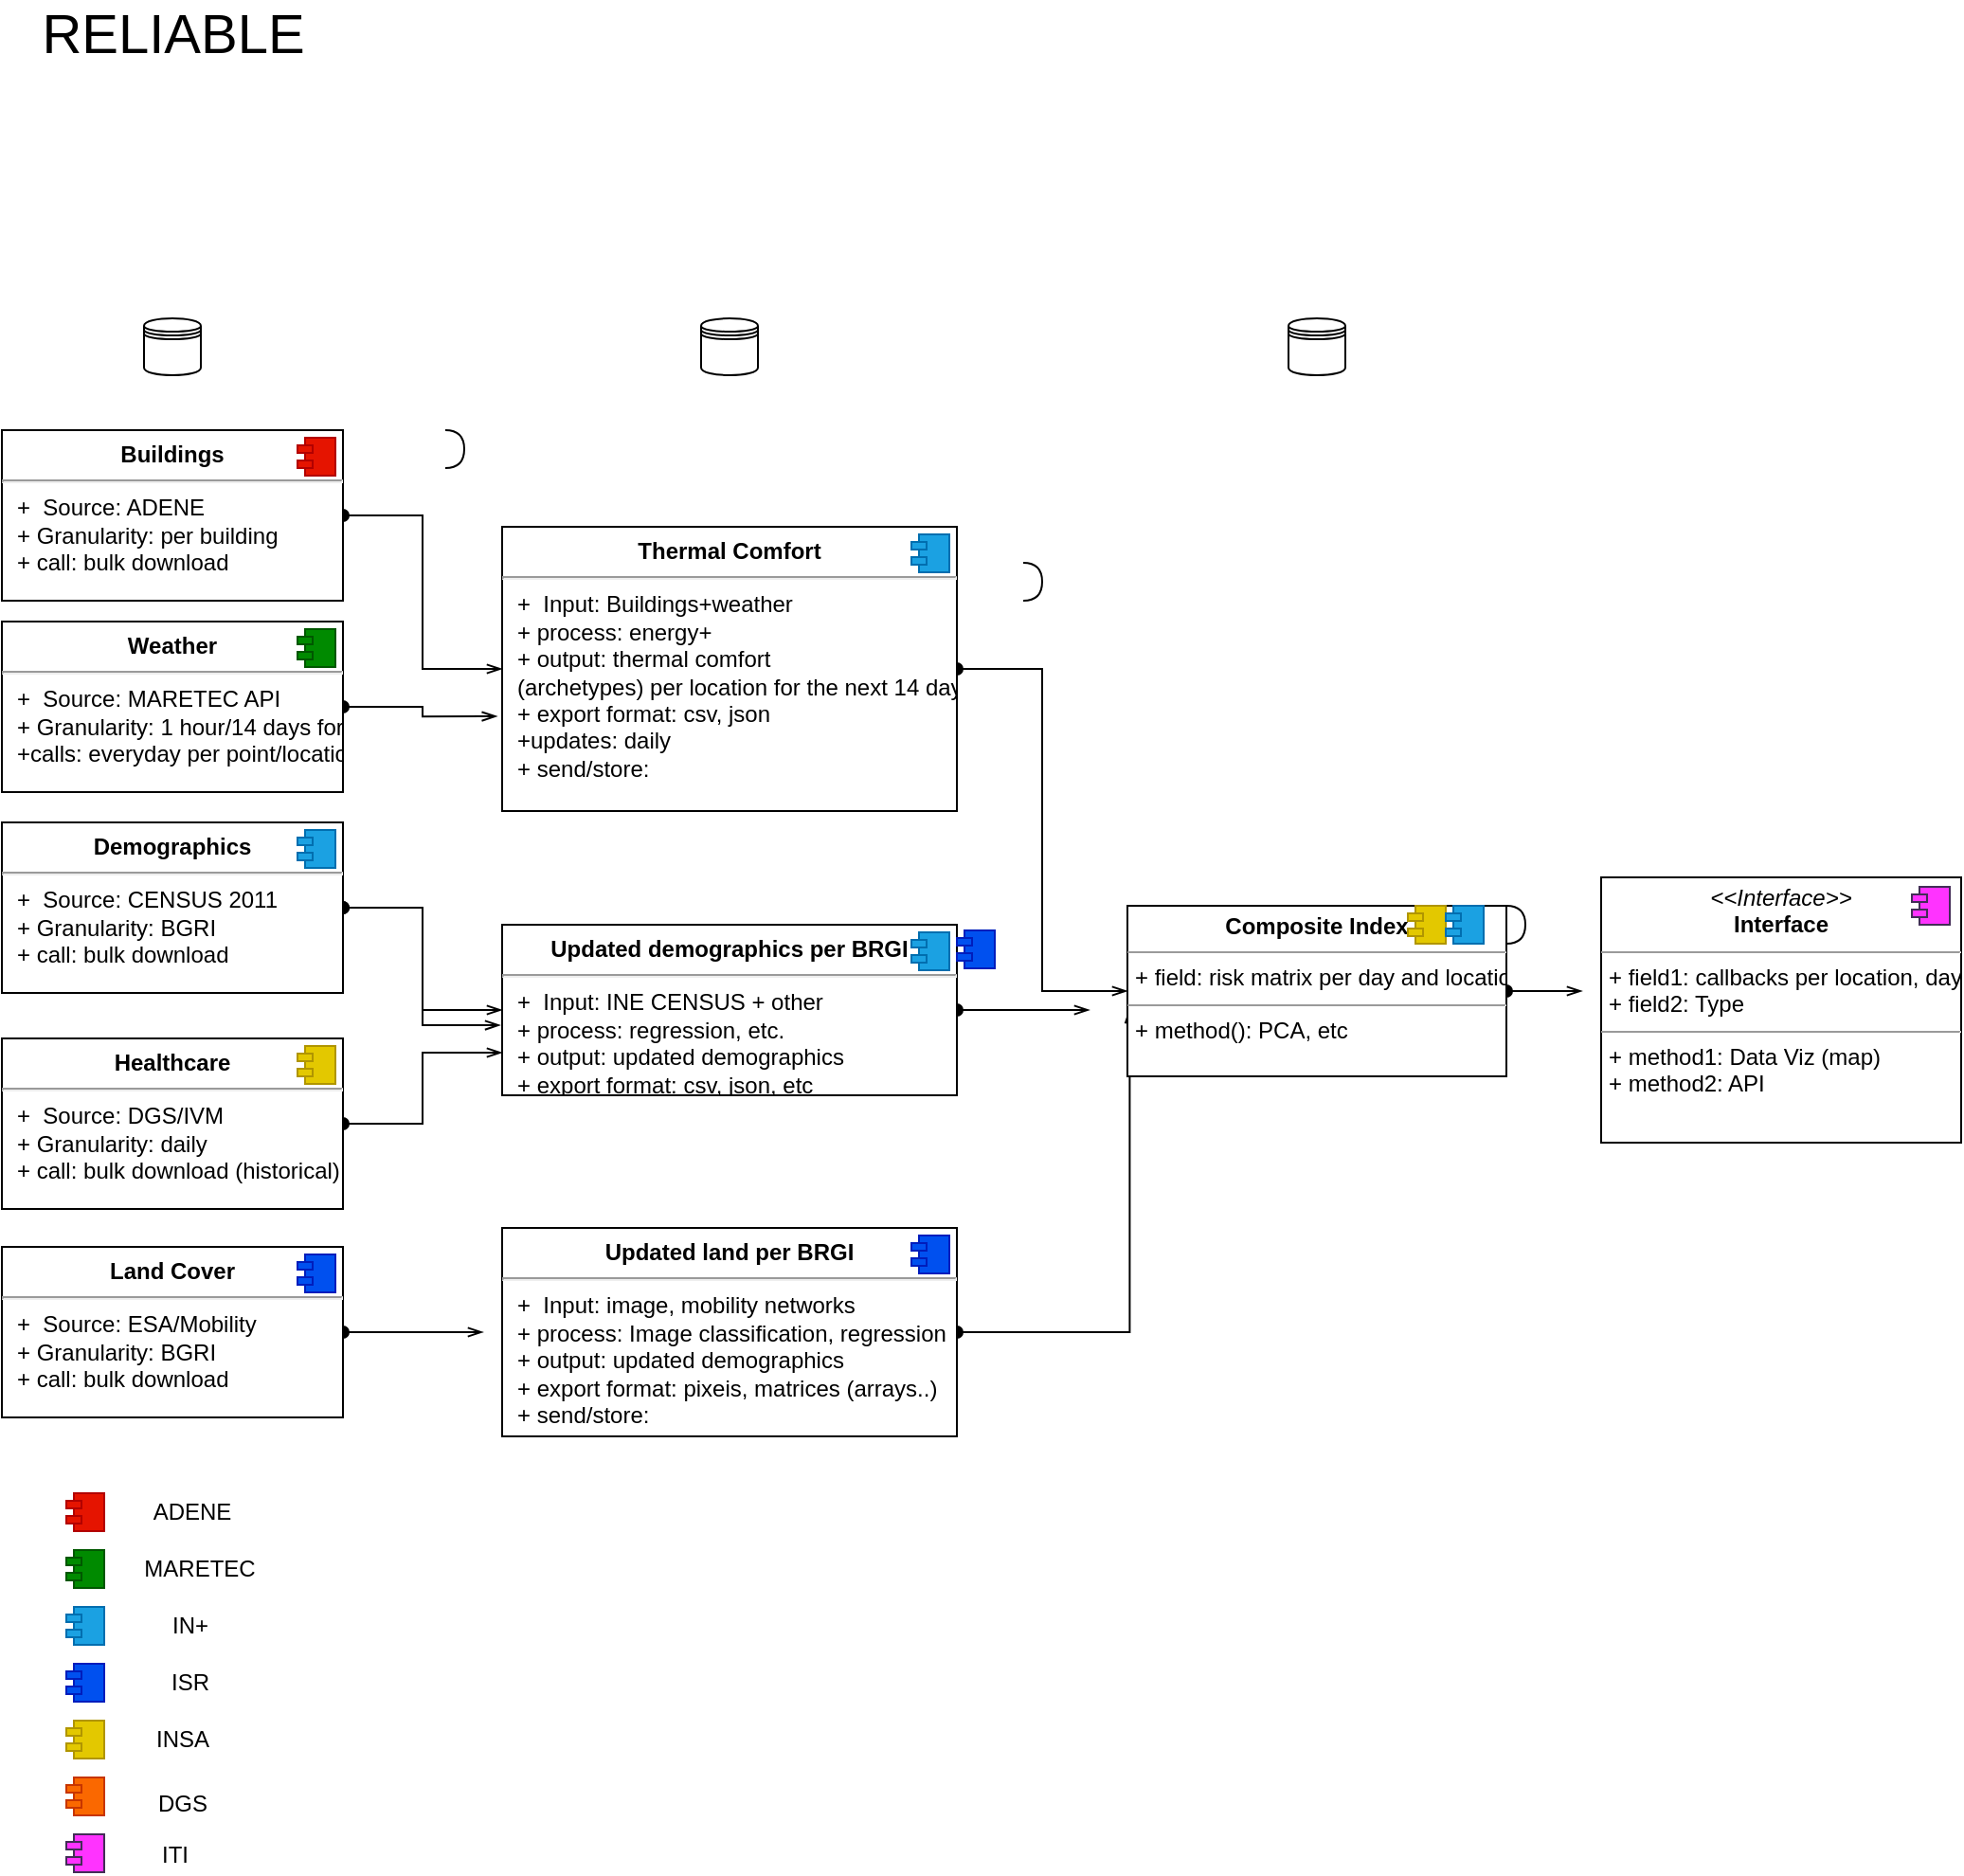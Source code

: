 <mxfile version="14.3.1" type="github" pages="2">
  <diagram name="Page-1" id="9f46799a-70d6-7492-0946-bef42562c5a5">
    <mxGraphModel dx="881" dy="1507" grid="1" gridSize="10" guides="1" tooltips="1" connect="1" arrows="1" fold="1" page="1" pageScale="1" pageWidth="1100" pageHeight="850" background="#ffffff" math="0" shadow="0">
      <root>
        <mxCell id="0" />
        <mxCell id="1" parent="0" />
        <mxCell id="d0X5vv4FZnqWqpfljy17-48" style="edgeStyle=orthogonalEdgeStyle;rounded=0;orthogonalLoop=1;jettySize=auto;html=1;startArrow=oval;startFill=1;endArrow=openThin;endFill=0;" edge="1" parent="1">
          <mxGeometry relative="1" as="geometry">
            <mxPoint x="440" y="170" as="targetPoint" />
            <mxPoint x="390" y="120" as="sourcePoint" />
          </mxGeometry>
        </mxCell>
        <mxCell id="d0X5vv4FZnqWqpfljy17-43" value="" style="shape=requiredInterface;html=1;verticalLabelPosition=bottom;" vertex="1" parent="1">
          <mxGeometry x="240" y="39" width="10" height="20" as="geometry" />
        </mxCell>
        <mxCell id="d0X5vv4FZnqWqpfljy17-45" value="" style="shape=requiredInterface;html=1;verticalLabelPosition=bottom;" vertex="1" parent="1">
          <mxGeometry x="176" y="109" width="10" height="20" as="geometry" />
        </mxCell>
        <mxCell id="d0X5vv4FZnqWqpfljy17-46" value="" style="shape=datastore;whiteSpace=wrap;html=1;" vertex="1" parent="1">
          <mxGeometry x="81" y="-20" width="30" height="30" as="geometry" />
        </mxCell>
        <mxCell id="d0X5vv4FZnqWqpfljy17-69" style="edgeStyle=orthogonalEdgeStyle;rounded=0;orthogonalLoop=1;jettySize=auto;html=1;entryX=0;entryY=0.5;entryDx=0;entryDy=0;startArrow=oval;startFill=1;endArrow=openThin;endFill=0;" edge="1" parent="1" source="d0X5vv4FZnqWqpfljy17-52" target="d0X5vv4FZnqWqpfljy17-67">
          <mxGeometry relative="1" as="geometry" />
        </mxCell>
        <object label="&lt;p style=&quot;margin: 0px ; margin-top: 6px ; text-align: center&quot;&gt;&lt;b&gt;Buildings&lt;/b&gt;&lt;/p&gt;&lt;hr&gt;&lt;p style=&quot;margin: 0px ; margin-left: 8px&quot;&gt;+&amp;nbsp; Source: ADENE&lt;br&gt;+ Granularity: per building&lt;/p&gt;&lt;p style=&quot;margin: 0px ; margin-left: 8px&quot;&gt;+ call: bulk download&lt;/p&gt;" xpto="aaa&#xa;sssss" placeholders="1" ssss="" id="d0X5vv4FZnqWqpfljy17-52">
          <mxCell style="align=left;overflow=fill;html=1;dropTarget=0;" vertex="1" parent="1">
            <mxGeometry x="6" y="39" width="180" height="90" as="geometry" />
          </mxCell>
        </object>
        <mxCell id="d0X5vv4FZnqWqpfljy17-53" value="" style="shape=component;jettyWidth=8;jettyHeight=4;fillColor=#e51400;strokeColor=#B20000;fontColor=#ffffff;" vertex="1" parent="d0X5vv4FZnqWqpfljy17-52">
          <mxGeometry x="1" width="20" height="20" relative="1" as="geometry">
            <mxPoint x="-24" y="4" as="offset" />
          </mxGeometry>
        </mxCell>
        <mxCell id="d0X5vv4FZnqWqpfljy17-70" style="edgeStyle=orthogonalEdgeStyle;rounded=0;orthogonalLoop=1;jettySize=auto;html=1;startArrow=oval;startFill=1;endArrow=openThin;endFill=0;entryX=-0.011;entryY=0.667;entryDx=0;entryDy=0;entryPerimeter=0;" edge="1" parent="1" source="d0X5vv4FZnqWqpfljy17-58" target="d0X5vv4FZnqWqpfljy17-67">
          <mxGeometry relative="1" as="geometry">
            <mxPoint x="260" y="150" as="targetPoint" />
            <Array as="points">
              <mxPoint x="228" y="185" />
              <mxPoint x="228" y="190" />
            </Array>
          </mxGeometry>
        </mxCell>
        <object label="&lt;p style=&quot;margin: 0px ; margin-top: 6px ; text-align: center&quot;&gt;&lt;b&gt;Weather&lt;/b&gt;&lt;/p&gt;&lt;hr&gt;&lt;p style=&quot;margin: 0px ; margin-left: 8px&quot;&gt;+&amp;nbsp; Source: MARETEC API&lt;br&gt;+ Granularity: 1 hour/14 days forecast&lt;/p&gt;&lt;p style=&quot;margin: 0px ; margin-left: 8px&quot;&gt;+calls: everyday per point/location&lt;/p&gt;" xpto="aaa&#xa;sssss" placeholders="1" ssss="" id="d0X5vv4FZnqWqpfljy17-58">
          <mxCell style="align=left;overflow=fill;html=1;dropTarget=0;" vertex="1" parent="1">
            <mxGeometry x="6" y="140" width="180" height="90" as="geometry" />
          </mxCell>
        </object>
        <mxCell id="d0X5vv4FZnqWqpfljy17-59" value="" style="shape=component;jettyWidth=8;jettyHeight=4;fillColor=#008a00;strokeColor=#005700;fontColor=#ffffff;" vertex="1" parent="d0X5vv4FZnqWqpfljy17-58">
          <mxGeometry x="1" width="20" height="20" relative="1" as="geometry">
            <mxPoint x="-24" y="4" as="offset" />
          </mxGeometry>
        </mxCell>
        <mxCell id="d0X5vv4FZnqWqpfljy17-78" style="edgeStyle=orthogonalEdgeStyle;rounded=0;orthogonalLoop=1;jettySize=auto;html=1;entryX=-0.004;entryY=0.589;entryDx=0;entryDy=0;entryPerimeter=0;startArrow=oval;startFill=1;endArrow=openThin;endFill=0;" edge="1" parent="1" source="d0X5vv4FZnqWqpfljy17-60" target="d0X5vv4FZnqWqpfljy17-71">
          <mxGeometry relative="1" as="geometry" />
        </mxCell>
        <mxCell id="d0X5vv4FZnqWqpfljy17-120" value="" style="edgeStyle=orthogonalEdgeStyle;rounded=0;orthogonalLoop=1;jettySize=auto;html=1;startArrow=oval;startFill=1;endArrow=openThin;endFill=0;" edge="1" parent="1" source="d0X5vv4FZnqWqpfljy17-60" target="d0X5vv4FZnqWqpfljy17-71">
          <mxGeometry relative="1" as="geometry" />
        </mxCell>
        <object label="&lt;p style=&quot;margin: 0px ; margin-top: 6px ; text-align: center&quot;&gt;&lt;b&gt;Demographics&lt;/b&gt;&lt;/p&gt;&lt;hr&gt;&lt;p style=&quot;margin: 0px ; margin-left: 8px&quot;&gt;+&amp;nbsp; Source: CENSUS 2011&lt;br&gt;+ Granularity: BGRI&lt;/p&gt;&lt;p style=&quot;margin: 0px ; margin-left: 8px&quot;&gt;+ call: bulk download&lt;/p&gt;" xpto="aaa&#xa;sssss" placeholders="1" ssss="" id="d0X5vv4FZnqWqpfljy17-60">
          <mxCell style="align=left;overflow=fill;html=1;dropTarget=0;" vertex="1" parent="1">
            <mxGeometry x="6" y="246" width="180" height="90" as="geometry" />
          </mxCell>
        </object>
        <mxCell id="d0X5vv4FZnqWqpfljy17-61" value="" style="shape=component;jettyWidth=8;jettyHeight=4;fillColor=#1ba1e2;strokeColor=#006EAF;fontColor=#ffffff;" vertex="1" parent="d0X5vv4FZnqWqpfljy17-60">
          <mxGeometry x="1" width="20" height="20" relative="1" as="geometry">
            <mxPoint x="-24" y="4" as="offset" />
          </mxGeometry>
        </mxCell>
        <mxCell id="d0X5vv4FZnqWqpfljy17-80" style="edgeStyle=orthogonalEdgeStyle;rounded=0;orthogonalLoop=1;jettySize=auto;html=1;startArrow=oval;startFill=1;endArrow=openThin;endFill=0;" edge="1" parent="1" source="d0X5vv4FZnqWqpfljy17-62">
          <mxGeometry relative="1" as="geometry">
            <mxPoint x="260" y="515" as="targetPoint" />
          </mxGeometry>
        </mxCell>
        <object label="&lt;p style=&quot;margin: 0px ; margin-top: 6px ; text-align: center&quot;&gt;&lt;b&gt;Land Cover&lt;/b&gt;&lt;/p&gt;&lt;hr&gt;&lt;p style=&quot;margin: 0px ; margin-left: 8px&quot;&gt;+&amp;nbsp; Source: ESA/Mobility&lt;br&gt;+ Granularity: BGRI&lt;/p&gt;&lt;p style=&quot;margin: 0px ; margin-left: 8px&quot;&gt;+ call: bulk download&lt;/p&gt;" xpto="aaa&#xa;sssss" placeholders="1" ssss="" id="d0X5vv4FZnqWqpfljy17-62">
          <mxCell style="align=left;overflow=fill;html=1;dropTarget=0;" vertex="1" parent="1">
            <mxGeometry x="6" y="470" width="180" height="90" as="geometry" />
          </mxCell>
        </object>
        <mxCell id="d0X5vv4FZnqWqpfljy17-63" value="" style="shape=component;jettyWidth=8;jettyHeight=4;fillColor=#0050ef;strokeColor=#001DBC;fontColor=#ffffff;" vertex="1" parent="d0X5vv4FZnqWqpfljy17-62">
          <mxGeometry x="1" width="20" height="20" relative="1" as="geometry">
            <mxPoint x="-24" y="4" as="offset" />
          </mxGeometry>
        </mxCell>
        <mxCell id="d0X5vv4FZnqWqpfljy17-79" style="edgeStyle=orthogonalEdgeStyle;rounded=0;orthogonalLoop=1;jettySize=auto;html=1;startArrow=oval;startFill=1;endArrow=openThin;endFill=0;entryX=0;entryY=0.75;entryDx=0;entryDy=0;" edge="1" parent="1" source="d0X5vv4FZnqWqpfljy17-64" target="d0X5vv4FZnqWqpfljy17-71">
          <mxGeometry relative="1" as="geometry">
            <mxPoint x="260" y="370" as="targetPoint" />
          </mxGeometry>
        </mxCell>
        <object label="&lt;p style=&quot;margin: 0px ; margin-top: 6px ; text-align: center&quot;&gt;&lt;b&gt;Healthcare&lt;/b&gt;&lt;/p&gt;&lt;hr&gt;&lt;p style=&quot;margin: 0px ; margin-left: 8px&quot;&gt;+&amp;nbsp; Source: DGS/IVM&lt;br&gt;+ Granularity: daily&lt;/p&gt;&lt;p style=&quot;margin: 0px ; margin-left: 8px&quot;&gt;+ call: bulk download (historical)&lt;/p&gt;" xpto="aaa&#xa;sssss" placeholders="1" ssss="" id="d0X5vv4FZnqWqpfljy17-64">
          <mxCell style="align=left;overflow=fill;html=1;dropTarget=0;" vertex="1" parent="1">
            <mxGeometry x="6" y="360" width="180" height="90" as="geometry" />
          </mxCell>
        </object>
        <mxCell id="d0X5vv4FZnqWqpfljy17-65" value="" style="shape=component;jettyWidth=8;jettyHeight=4;fillColor=#e3c800;strokeColor=#B09500;fontColor=#ffffff;" vertex="1" parent="d0X5vv4FZnqWqpfljy17-64">
          <mxGeometry x="1" width="20" height="20" relative="1" as="geometry">
            <mxPoint x="-24" y="4" as="offset" />
          </mxGeometry>
        </mxCell>
        <mxCell id="d0X5vv4FZnqWqpfljy17-83" style="edgeStyle=orthogonalEdgeStyle;rounded=0;orthogonalLoop=1;jettySize=auto;html=1;entryX=0;entryY=0.5;entryDx=0;entryDy=0;startArrow=oval;startFill=1;endArrow=openThin;endFill=0;" edge="1" parent="1" source="d0X5vv4FZnqWqpfljy17-67" target="d0X5vv4FZnqWqpfljy17-82">
          <mxGeometry relative="1" as="geometry" />
        </mxCell>
        <object label="&lt;p style=&quot;margin: 0px ; margin-top: 6px ; text-align: center&quot;&gt;&lt;b&gt;Thermal Comfort&lt;/b&gt;&lt;/p&gt;&lt;hr&gt;&lt;p style=&quot;margin: 0px ; margin-left: 8px&quot;&gt;+&amp;nbsp; Input: Buildings+weather&lt;/p&gt;&lt;p style=&quot;margin: 0px ; margin-left: 8px&quot;&gt;+ process: energy+&lt;br&gt;+ output: thermal comfort&amp;nbsp;&amp;nbsp;&lt;/p&gt;&lt;p style=&quot;margin: 0px ; margin-left: 8px&quot;&gt;(archetypes) per location for the next 14 days&lt;/p&gt;&lt;p style=&quot;margin: 0px ; margin-left: 8px&quot;&gt;+ export format: csv, json&lt;/p&gt;&lt;p style=&quot;margin: 0px ; margin-left: 8px&quot;&gt;+updates: daily&amp;nbsp;&lt;/p&gt;&lt;p style=&quot;margin: 0px ; margin-left: 8px&quot;&gt;+ send/store:&amp;nbsp;&lt;/p&gt;" xpto="aaa&#xa;sssss" placeholders="1" ssss="" id="d0X5vv4FZnqWqpfljy17-67">
          <mxCell style="align=left;overflow=fill;html=1;dropTarget=0;" vertex="1" parent="1">
            <mxGeometry x="270" y="90" width="240" height="150" as="geometry" />
          </mxCell>
        </object>
        <mxCell id="d0X5vv4FZnqWqpfljy17-68" value="" style="shape=component;jettyWidth=8;jettyHeight=4;fillColor=#1ba1e2;strokeColor=#006EAF;fontColor=#ffffff;" vertex="1" parent="d0X5vv4FZnqWqpfljy17-67">
          <mxGeometry x="1" width="20" height="20" relative="1" as="geometry">
            <mxPoint x="-24" y="4" as="offset" />
          </mxGeometry>
        </mxCell>
        <mxCell id="d0X5vv4FZnqWqpfljy17-84" style="edgeStyle=orthogonalEdgeStyle;rounded=0;orthogonalLoop=1;jettySize=auto;html=1;startArrow=oval;startFill=1;endArrow=openThin;endFill=0;" edge="1" parent="1" source="d0X5vv4FZnqWqpfljy17-71">
          <mxGeometry relative="1" as="geometry">
            <mxPoint x="580" y="345" as="targetPoint" />
          </mxGeometry>
        </mxCell>
        <object label="&lt;p style=&quot;margin: 0px ; margin-top: 6px ; text-align: center&quot;&gt;&lt;b&gt;Updated demographics per BRGI&lt;/b&gt;&lt;/p&gt;&lt;hr&gt;&lt;p style=&quot;margin: 0px ; margin-left: 8px&quot;&gt;+&amp;nbsp; Input: INE CENSUS + other&lt;/p&gt;&lt;p style=&quot;margin: 0px ; margin-left: 8px&quot;&gt;+&amp;nbsp;process: regression, etc.&lt;br&gt;+ output: updated demographics&amp;nbsp;&lt;/p&gt;&lt;p style=&quot;margin: 0px ; margin-left: 8px&quot;&gt;&lt;span&gt;+ export format: csv, json, etc&lt;/span&gt;&lt;br&gt;&lt;/p&gt;&lt;p style=&quot;margin: 0px ; margin-left: 8px&quot;&gt;+ send/store:&amp;nbsp;&lt;/p&gt;" xpto="aaa&#xa;sssss" placeholders="1" ssss="" id="d0X5vv4FZnqWqpfljy17-71">
          <mxCell style="align=left;overflow=fill;html=1;dropTarget=0;" vertex="1" parent="1">
            <mxGeometry x="270" y="300" width="240" height="90" as="geometry" />
          </mxCell>
        </object>
        <mxCell id="d0X5vv4FZnqWqpfljy17-72" value="" style="shape=component;jettyWidth=8;jettyHeight=4;fillColor=#1ba1e2;strokeColor=#006EAF;fontColor=#ffffff;" vertex="1" parent="d0X5vv4FZnqWqpfljy17-71">
          <mxGeometry x="1" width="20" height="20" relative="1" as="geometry">
            <mxPoint x="-24" y="4" as="offset" />
          </mxGeometry>
        </mxCell>
        <mxCell id="d0X5vv4FZnqWqpfljy17-85" style="edgeStyle=orthogonalEdgeStyle;rounded=0;orthogonalLoop=1;jettySize=auto;html=1;entryX=0.006;entryY=0.6;entryDx=0;entryDy=0;entryPerimeter=0;startArrow=oval;startFill=1;endArrow=openThin;endFill=0;" edge="1" parent="1" source="d0X5vv4FZnqWqpfljy17-76" target="d0X5vv4FZnqWqpfljy17-82">
          <mxGeometry relative="1" as="geometry" />
        </mxCell>
        <object label="&lt;p style=&quot;margin: 0px ; margin-top: 6px ; text-align: center&quot;&gt;&lt;b&gt;Updated land per BRGI&lt;/b&gt;&lt;/p&gt;&lt;hr&gt;&lt;p style=&quot;margin: 0px ; margin-left: 8px&quot;&gt;+&amp;nbsp; Input: image, mobility networks&lt;/p&gt;&lt;p style=&quot;margin: 0px ; margin-left: 8px&quot;&gt;+&amp;nbsp;process: Image classification, regression&lt;br&gt;+ output: updated demographics&amp;nbsp;&lt;/p&gt;&lt;p style=&quot;margin: 0px ; margin-left: 8px&quot;&gt;&lt;span&gt;+ export format: pixeis, matrices (arrays..)&lt;/span&gt;&lt;br&gt;&lt;/p&gt;&lt;p style=&quot;margin: 0px ; margin-left: 8px&quot;&gt;+ send/store:&amp;nbsp;&lt;/p&gt;" xpto="aaa&#xa;sssss" placeholders="1" ssss="" id="d0X5vv4FZnqWqpfljy17-76">
          <mxCell style="align=left;overflow=fill;html=1;dropTarget=0;" vertex="1" parent="1">
            <mxGeometry x="270" y="460" width="240" height="110" as="geometry" />
          </mxCell>
        </object>
        <mxCell id="d0X5vv4FZnqWqpfljy17-77" value="" style="shape=component;jettyWidth=8;jettyHeight=4;fillColor=#0050ef;strokeColor=#001DBC;fontColor=#ffffff;" vertex="1" parent="d0X5vv4FZnqWqpfljy17-76">
          <mxGeometry x="1" width="20" height="20" relative="1" as="geometry">
            <mxPoint x="-24" y="4" as="offset" />
          </mxGeometry>
        </mxCell>
        <mxCell id="d0X5vv4FZnqWqpfljy17-94" style="edgeStyle=orthogonalEdgeStyle;rounded=0;orthogonalLoop=1;jettySize=auto;html=1;startArrow=oval;startFill=1;endArrow=openThin;endFill=0;" edge="1" parent="1" source="d0X5vv4FZnqWqpfljy17-82">
          <mxGeometry relative="1" as="geometry">
            <mxPoint x="840" y="335" as="targetPoint" />
          </mxGeometry>
        </mxCell>
        <mxCell id="d0X5vv4FZnqWqpfljy17-82" value="&lt;p style=&quot;margin: 0px ; margin-top: 4px ; text-align: center&quot;&gt;&lt;b&gt;Composite Index&lt;/b&gt;&lt;/p&gt;&lt;hr size=&quot;1&quot;&gt;&lt;p style=&quot;margin: 0px ; margin-left: 4px&quot;&gt;+ field: risk matrix per day and location&lt;/p&gt;&lt;hr size=&quot;1&quot;&gt;&lt;p style=&quot;margin: 0px ; margin-left: 4px&quot;&gt;+ method(): PCA, etc&lt;/p&gt;" style="verticalAlign=top;align=left;overflow=fill;fontSize=12;fontFamily=Helvetica;html=1;rounded=0;shadow=0;labelBackgroundColor=none;sketch=0;" vertex="1" parent="1">
          <mxGeometry x="600" y="290" width="200" height="90" as="geometry" />
        </mxCell>
        <mxCell id="d0X5vv4FZnqWqpfljy17-93" value="&lt;p style=&quot;margin: 0px ; margin-top: 4px ; text-align: center&quot;&gt;&lt;i&gt;&amp;lt;&amp;lt;Interface&amp;gt;&amp;gt;&lt;/i&gt;&lt;br&gt;&lt;b&gt;Interface&lt;/b&gt;&lt;/p&gt;&lt;hr size=&quot;1&quot;&gt;&lt;p style=&quot;margin: 0px ; margin-left: 4px&quot;&gt;+ field1: callbacks per location, day&lt;br&gt;+ field2: Type&lt;/p&gt;&lt;hr size=&quot;1&quot;&gt;&lt;p style=&quot;margin: 0px ; margin-left: 4px&quot;&gt;+ method1: Data Viz (map)&lt;br&gt;+ method2: API&lt;/p&gt;&lt;p style=&quot;margin: 0px ; margin-left: 4px&quot;&gt;&lt;br&gt;&lt;/p&gt;" style="verticalAlign=top;align=left;overflow=fill;fontSize=12;fontFamily=Helvetica;html=1;rounded=0;shadow=0;labelBackgroundColor=none;sketch=0;" vertex="1" parent="1">
          <mxGeometry x="850" y="275" width="190" height="140" as="geometry" />
        </mxCell>
        <mxCell id="d0X5vv4FZnqWqpfljy17-95" value="" style="shape=requiredInterface;html=1;verticalLabelPosition=bottom;" vertex="1" parent="1">
          <mxGeometry x="545" y="109" width="10" height="20" as="geometry" />
        </mxCell>
        <mxCell id="d0X5vv4FZnqWqpfljy17-96" value="" style="shape=requiredInterface;html=1;verticalLabelPosition=bottom;" vertex="1" parent="1">
          <mxGeometry x="800" y="290" width="10" height="20" as="geometry" />
        </mxCell>
        <mxCell id="d0X5vv4FZnqWqpfljy17-103" value="&lt;font style=&quot;font-size: 29px&quot;&gt;RELIABLE&lt;/font&gt;" style="text;html=1;resizable=0;autosize=1;align=center;verticalAlign=middle;points=[];fillColor=none;strokeColor=none;rounded=0;shadow=0;labelBackgroundColor=none;sketch=0;" vertex="1" parent="1">
          <mxGeometry x="21" y="-180" width="150" height="20" as="geometry" />
        </mxCell>
        <mxCell id="d0X5vv4FZnqWqpfljy17-104" value="" style="shape=component;jettyWidth=8;jettyHeight=4;fillColor=#e51400;strokeColor=#B20000;fontColor=#ffffff;" vertex="1" parent="1">
          <mxGeometry x="40" y="600" width="20" height="20" as="geometry" />
        </mxCell>
        <mxCell id="d0X5vv4FZnqWqpfljy17-105" value="ADENE" style="text;html=1;resizable=0;autosize=1;align=center;verticalAlign=middle;points=[];fillColor=none;strokeColor=none;rounded=0;shadow=0;labelBackgroundColor=none;sketch=0;" vertex="1" parent="1">
          <mxGeometry x="76" y="600" width="60" height="20" as="geometry" />
        </mxCell>
        <mxCell id="d0X5vv4FZnqWqpfljy17-106" value="" style="shape=component;jettyWidth=8;jettyHeight=4;fillColor=#008a00;strokeColor=#005700;fontColor=#ffffff;" vertex="1" parent="1">
          <mxGeometry x="40" y="630" width="20" height="20" as="geometry" />
        </mxCell>
        <mxCell id="d0X5vv4FZnqWqpfljy17-108" value="MARETEC" style="text;html=1;resizable=0;autosize=1;align=center;verticalAlign=middle;points=[];fillColor=none;strokeColor=none;rounded=0;shadow=0;labelBackgroundColor=none;sketch=0;" vertex="1" parent="1">
          <mxGeometry x="75" y="630" width="70" height="20" as="geometry" />
        </mxCell>
        <mxCell id="d0X5vv4FZnqWqpfljy17-109" value="" style="shape=component;jettyWidth=8;jettyHeight=4;fillColor=#1ba1e2;strokeColor=#006EAF;fontColor=#ffffff;" vertex="1" parent="1">
          <mxGeometry x="40" y="660" width="20" height="20" as="geometry" />
        </mxCell>
        <mxCell id="d0X5vv4FZnqWqpfljy17-110" value="IN+" style="text;html=1;resizable=0;autosize=1;align=center;verticalAlign=middle;points=[];fillColor=none;strokeColor=none;rounded=0;shadow=0;labelBackgroundColor=none;sketch=0;" vertex="1" parent="1">
          <mxGeometry x="90" y="660" width="30" height="20" as="geometry" />
        </mxCell>
        <mxCell id="d0X5vv4FZnqWqpfljy17-111" value="" style="shape=component;jettyWidth=8;jettyHeight=4;fillColor=#0050ef;strokeColor=#001DBC;fontColor=#ffffff;" vertex="1" parent="1">
          <mxGeometry x="40" y="690" width="20" height="20" as="geometry" />
        </mxCell>
        <mxCell id="d0X5vv4FZnqWqpfljy17-112" value="ISR" style="text;html=1;resizable=0;autosize=1;align=center;verticalAlign=middle;points=[];fillColor=none;strokeColor=none;rounded=0;shadow=0;labelBackgroundColor=none;sketch=0;" vertex="1" parent="1">
          <mxGeometry x="85" y="690" width="40" height="20" as="geometry" />
        </mxCell>
        <mxCell id="d0X5vv4FZnqWqpfljy17-113" value="" style="shape=component;jettyWidth=8;jettyHeight=4;fillColor=#e3c800;strokeColor=#B09500;fontColor=#ffffff;" vertex="1" parent="1">
          <mxGeometry x="40" y="720" width="20" height="20" as="geometry" />
        </mxCell>
        <mxCell id="d0X5vv4FZnqWqpfljy17-114" value="INSA" style="text;html=1;resizable=0;autosize=1;align=center;verticalAlign=middle;points=[];fillColor=none;strokeColor=none;rounded=0;shadow=0;labelBackgroundColor=none;sketch=0;" vertex="1" parent="1">
          <mxGeometry x="81" y="720" width="40" height="20" as="geometry" />
        </mxCell>
        <mxCell id="d0X5vv4FZnqWqpfljy17-115" value="" style="shape=component;jettyWidth=8;jettyHeight=4;fillColor=#fa6800;strokeColor=#C73500;fontColor=#ffffff;" vertex="1" parent="1">
          <mxGeometry x="40" y="750" width="20" height="20" as="geometry" />
        </mxCell>
        <mxCell id="d0X5vv4FZnqWqpfljy17-116" value="DGS" style="text;html=1;resizable=0;autosize=1;align=center;verticalAlign=middle;points=[];fillColor=none;strokeColor=none;rounded=0;shadow=0;labelBackgroundColor=none;sketch=0;" vertex="1" parent="1">
          <mxGeometry x="81" y="754" width="40" height="20" as="geometry" />
        </mxCell>
        <mxCell id="d0X5vv4FZnqWqpfljy17-117" value="" style="shape=component;jettyWidth=8;jettyHeight=4;strokeColor=#432D57;fontColor=#ffffff;fillColor=#FF33FF;" vertex="1" parent="1">
          <mxGeometry x="40" y="780" width="20" height="20" as="geometry" />
        </mxCell>
        <mxCell id="d0X5vv4FZnqWqpfljy17-118" value="ITI" style="text;html=1;resizable=0;autosize=1;align=center;verticalAlign=middle;points=[];fillColor=none;strokeColor=none;rounded=0;shadow=0;labelBackgroundColor=none;sketch=0;" vertex="1" parent="1">
          <mxGeometry x="82" y="781" width="30" height="20" as="geometry" />
        </mxCell>
        <mxCell id="d0X5vv4FZnqWqpfljy17-119" value="" style="shape=component;jettyWidth=8;jettyHeight=4;strokeColor=#432D57;fontColor=#ffffff;fillColor=#FF33FF;" vertex="1" parent="1">
          <mxGeometry x="1014" y="280" width="20" height="20" as="geometry" />
        </mxCell>
        <mxCell id="d0X5vv4FZnqWqpfljy17-128" value="" style="shape=component;jettyWidth=8;jettyHeight=4;fillColor=#0050ef;strokeColor=#001DBC;fontColor=#ffffff;" vertex="1" parent="1">
          <mxGeometry x="510" y="303" width="20" height="20" as="geometry" />
        </mxCell>
        <mxCell id="d0X5vv4FZnqWqpfljy17-129" value="" style="shape=component;jettyWidth=8;jettyHeight=4;fillColor=#e3c800;strokeColor=#B09500;fontColor=#ffffff;" vertex="1" parent="1">
          <mxGeometry x="748" y="290" width="20" height="20" as="geometry" />
        </mxCell>
        <mxCell id="d0X5vv4FZnqWqpfljy17-130" value="" style="shape=component;jettyWidth=8;jettyHeight=4;fillColor=#1ba1e2;strokeColor=#006EAF;fontColor=#ffffff;" vertex="1" parent="1">
          <mxGeometry x="768" y="290" width="20" height="20" as="geometry" />
        </mxCell>
        <mxCell id="d0X5vv4FZnqWqpfljy17-133" value="" style="shape=datastore;whiteSpace=wrap;html=1;" vertex="1" parent="1">
          <mxGeometry x="375" y="-20" width="30" height="30" as="geometry" />
        </mxCell>
        <mxCell id="d0X5vv4FZnqWqpfljy17-134" value="" style="shape=datastore;whiteSpace=wrap;html=1;" vertex="1" parent="1">
          <mxGeometry x="685" y="-20" width="30" height="30" as="geometry" />
        </mxCell>
      </root>
    </mxGraphModel>
  </diagram>
  <diagram id="S7wXc3fac6BgrwscUM9j" name="Page-2">
    <mxGraphModel dx="881" dy="623" grid="1" gridSize="10" guides="1" tooltips="1" connect="1" arrows="1" fold="1" page="1" pageScale="1" pageWidth="827" pageHeight="1169" math="0" shadow="0">
      <root>
        <mxCell id="jE3i31calAUJvLJS_hG7-0" />
        <mxCell id="jE3i31calAUJvLJS_hG7-1" parent="jE3i31calAUJvLJS_hG7-0" />
      </root>
    </mxGraphModel>
  </diagram>
</mxfile>

